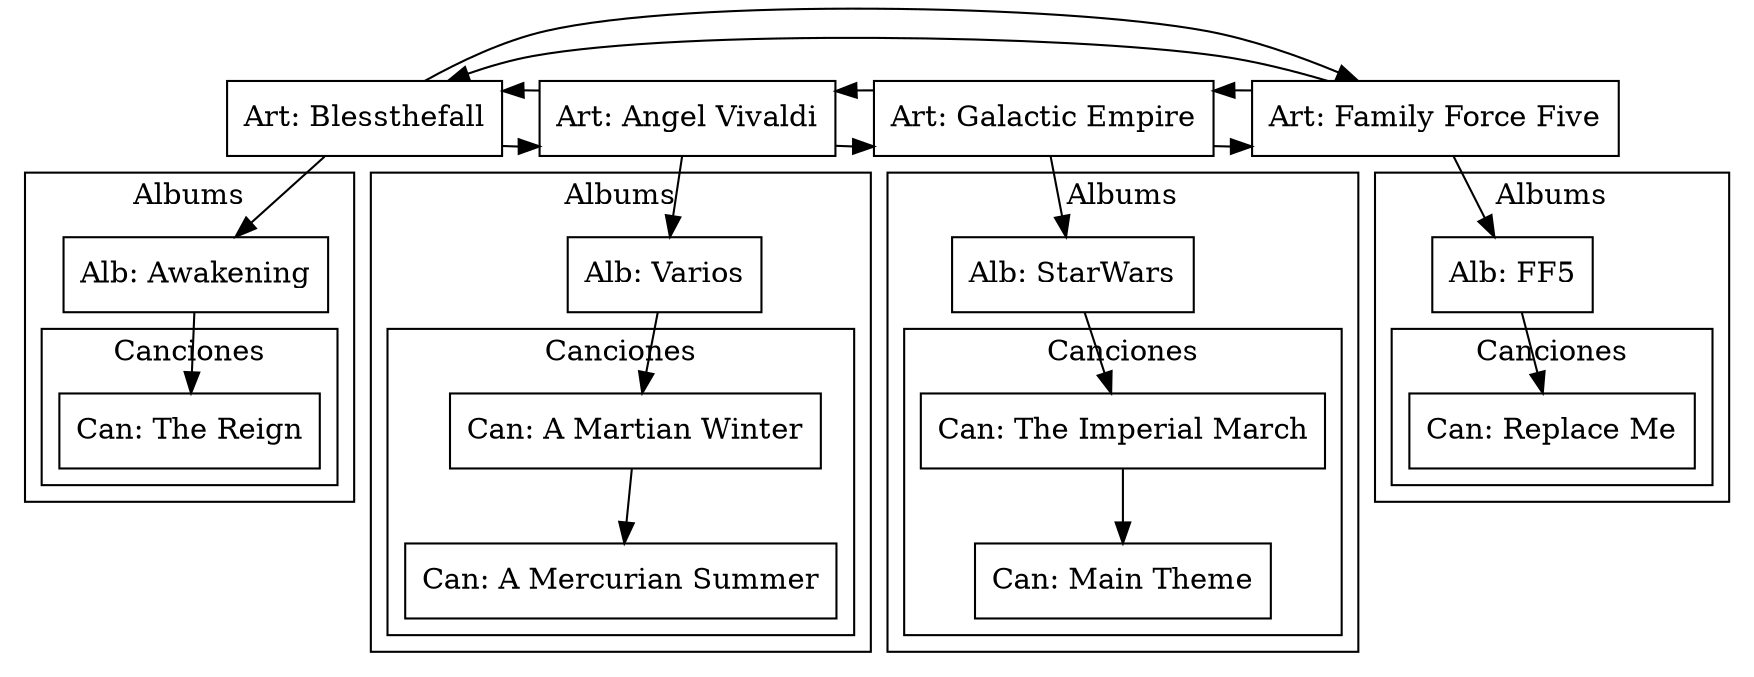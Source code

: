 digraph G {
node [shape=box];
"Art: Blessthefall"->"Art: Angel Vivaldi";
"Art: Angel Vivaldi"->"Art: Blessthefall";
"Art: Angel Vivaldi"->"Alb: Varios";
"Art: Angel Vivaldi"->"Art: Galactic Empire";
subgraph cluster_0{
rank=same;
label="Albums";
"Alb: Varios"->"Can: A Martian Winter";
subgraph cluster_0{
rank=same;
label="Canciones";
"Can: A Martian Winter"->"Can: A Mercurian Summer";
"Can: A Mercurian Summer";
};
"Alb: Varios";
{rank=same;"Alb: Varios";};
};
"Art: Galactic Empire"->"Alb: StarWars";
"Art: Galactic Empire"->"Art: Angel Vivaldi";
"Art: Galactic Empire"->"Art: Family Force Five";
subgraph cluster_1{
rank=same;
label="Albums";
"Alb: StarWars"->"Can: The Imperial March";
subgraph cluster_0{
rank=same;
label="Canciones";
"Can: The Imperial March"->"Can: Main Theme";
"Can: Main Theme";
};
"Alb: StarWars";
{rank=same;"Alb: StarWars";};
};
"Art: Family Force Five"->"Alb: FF5";
"Art: Family Force Five"->"Art: Galactic Empire";
"Art: Family Force Five"->"Art: Blessthefall";
subgraph cluster_2{
rank=same;
label="Albums";
"Alb: FF5"->"Can: Replace Me";
subgraph cluster_0{
rank=same;
label="Canciones";
"Can: Replace Me";
};
"Alb: FF5";
{rank=same;"Alb: FF5";};
};
"Art: Blessthefall"->"Alb: Awakening";
"Art: Blessthefall"->"Art: Family Force Five";
subgraph cluster_3{
rank=same;
label="Albums";
"Alb: Awakening"->"Can: The Reign";
subgraph cluster_0{
rank=same;
label="Canciones";
"Can: The Reign";
};
"Alb: Awakening";
{rank=same;"Alb: Awakening";};
};
{rank=same;"Art: Angel Vivaldi";"Art: Galactic Empire";"Art: Family Force Five";"Art: Blessthefall";};
}
